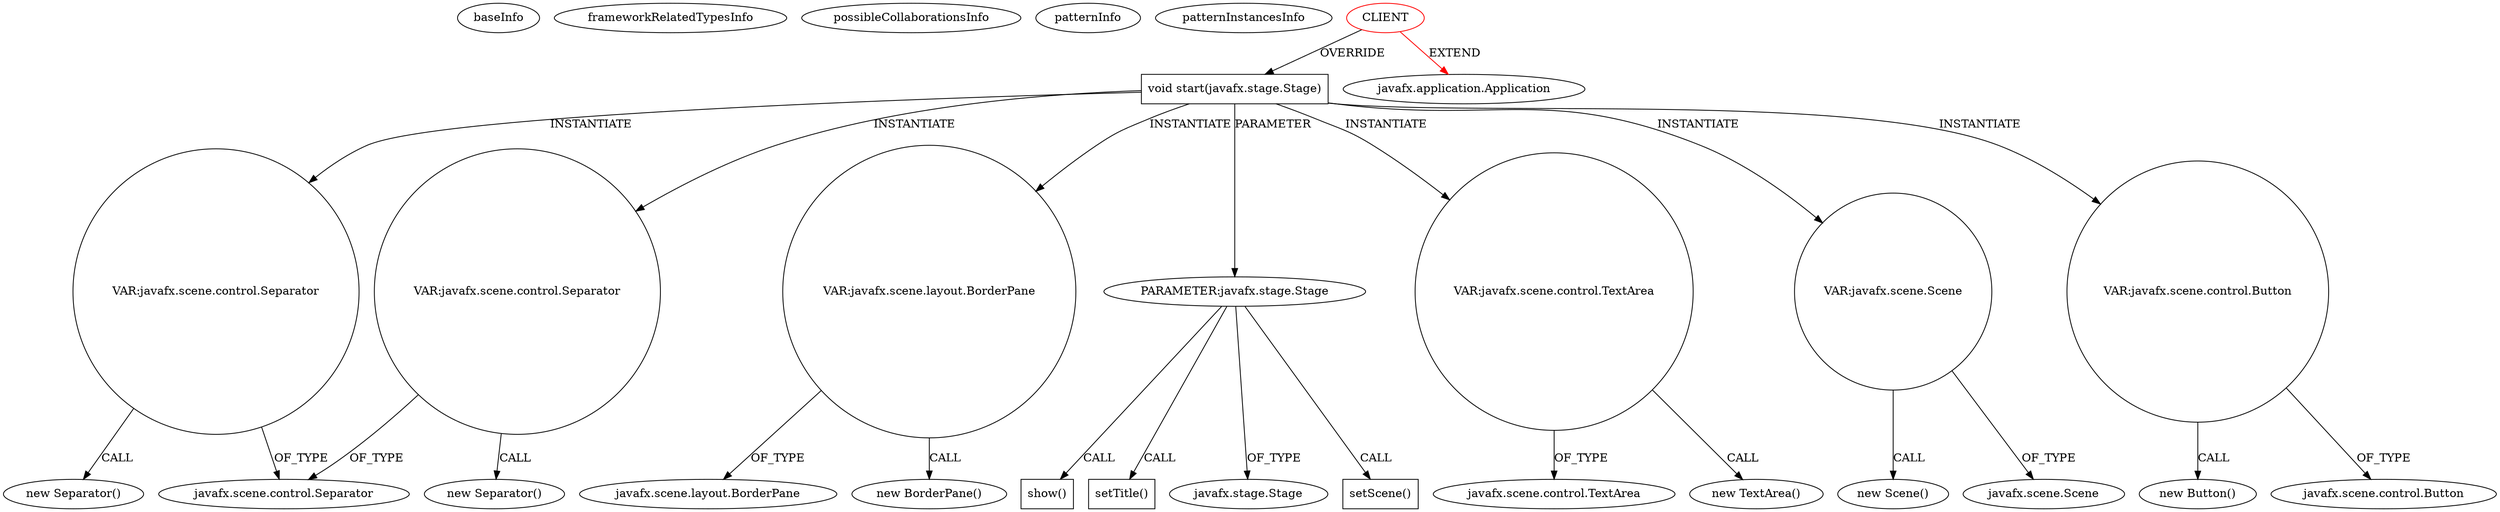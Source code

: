 digraph {
baseInfo[graphId=3250,category="pattern",isAnonymous=false,possibleRelation=false]
frameworkRelatedTypesInfo[0="javafx.application.Application"]
possibleCollaborationsInfo[]
patternInfo[frequency=2.0,patternRootClient=0]
patternInstancesInfo[0="indysvision-EatWorldEditor~/indysvision-EatWorldEditor/EatWorldEditor-master/src/com/indyvision/eatworld/editor/Main.java~Main~3178",1="guigarage-mastering-javafx-controls~/guigarage-mastering-javafx-controls/mastering-javafx-controls-master/src/main/java/com/guigarage/chapter5/SeperatorInToolbarDemo.java~SeperatorInToolbarDemo~2872"]
67[label="javafx.scene.control.Separator",vertexType="FRAMEWORK_CLASS_TYPE",isFrameworkType=false]
66[label="VAR:javafx.scene.control.Separator",vertexType="VARIABLE_EXPRESION",isFrameworkType=false,shape=circle]
99[label="VAR:javafx.scene.control.Separator",vertexType="VARIABLE_EXPRESION",isFrameworkType=false,shape=circle]
23[label="void start(javafx.stage.Stage)",vertexType="OVERRIDING_METHOD_DECLARATION",isFrameworkType=false,shape=box]
102[label="VAR:javafx.scene.layout.BorderPane",vertexType="VARIABLE_EXPRESION",isFrameworkType=false,shape=circle]
0[label="CLIENT",vertexType="ROOT_CLIENT_CLASS_DECLARATION",isFrameworkType=false,color=red]
24[label="PARAMETER:javafx.stage.Stage",vertexType="PARAMETER_DECLARATION",isFrameworkType=false]
121[label="show()",vertexType="INSIDE_CALL",isFrameworkType=false,shape=box]
17[label="javafx.scene.layout.BorderPane",vertexType="FRAMEWORK_CLASS_TYPE",isFrameworkType=false]
86[label="VAR:javafx.scene.control.TextArea",vertexType="VARIABLE_EXPRESION",isFrameworkType=false,shape=circle]
22[label="javafx.scene.control.TextArea",vertexType="FRAMEWORK_CLASS_TYPE",isFrameworkType=false]
101[label="new BorderPane()",vertexType="CONSTRUCTOR_CALL",isFrameworkType=false]
85[label="new TextArea()",vertexType="CONSTRUCTOR_CALL",isFrameworkType=false]
98[label="new Separator()",vertexType="CONSTRUCTOR_CALL",isFrameworkType=false]
65[label="new Separator()",vertexType="CONSTRUCTOR_CALL",isFrameworkType=false]
27[label="setTitle()",vertexType="INSIDE_CALL",isFrameworkType=false,shape=box]
12[label="javafx.stage.Stage",vertexType="FRAMEWORK_CLASS_TYPE",isFrameworkType=false]
1[label="javafx.application.Application",vertexType="FRAMEWORK_CLASS_TYPE",isFrameworkType=false]
116[label="VAR:javafx.scene.Scene",vertexType="VARIABLE_EXPRESION",isFrameworkType=false,shape=circle]
115[label="new Scene()",vertexType="CONSTRUCTOR_CALL",isFrameworkType=false]
29[label="VAR:javafx.scene.control.Button",vertexType="VARIABLE_EXPRESION",isFrameworkType=false,shape=circle]
28[label="new Button()",vertexType="CONSTRUCTOR_CALL",isFrameworkType=false]
30[label="javafx.scene.control.Button",vertexType="FRAMEWORK_CLASS_TYPE",isFrameworkType=false]
119[label="setScene()",vertexType="INSIDE_CALL",isFrameworkType=false,shape=box]
117[label="javafx.scene.Scene",vertexType="FRAMEWORK_CLASS_TYPE",isFrameworkType=false]
23->86[label="INSTANTIATE"]
23->66[label="INSTANTIATE"]
23->102[label="INSTANTIATE"]
102->17[label="OF_TYPE"]
116->117[label="OF_TYPE"]
23->29[label="INSTANTIATE"]
0->23[label="OVERRIDE"]
66->67[label="OF_TYPE"]
102->101[label="CALL"]
24->27[label="CALL"]
29->28[label="CALL"]
99->98[label="CALL"]
24->119[label="CALL"]
86->85[label="CALL"]
23->24[label="PARAMETER"]
24->12[label="OF_TYPE"]
29->30[label="OF_TYPE"]
23->99[label="INSTANTIATE"]
0->1[label="EXTEND",color=red]
24->121[label="CALL"]
66->65[label="CALL"]
116->115[label="CALL"]
99->67[label="OF_TYPE"]
23->116[label="INSTANTIATE"]
86->22[label="OF_TYPE"]
}
